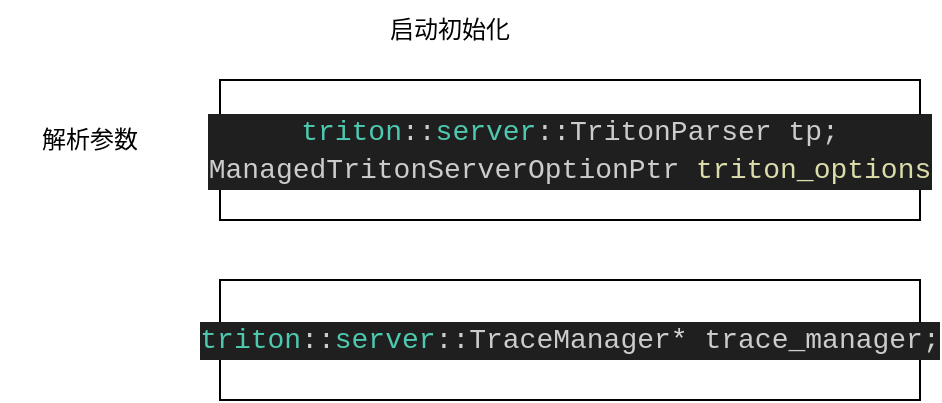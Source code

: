 <mxfile version="26.0.4">
  <diagram name="第 1 页" id="kXPy8UkUp3mzWKm8MjfQ">
    <mxGraphModel dx="1434" dy="772" grid="1" gridSize="10" guides="1" tooltips="1" connect="1" arrows="1" fold="1" page="1" pageScale="1" pageWidth="827" pageHeight="1169" math="0" shadow="0">
      <root>
        <mxCell id="0" />
        <mxCell id="1" parent="0" />
        <mxCell id="fB2k_9zROjcW_b2BIm2G-2" value="&lt;div style=&quot;color: rgb(204, 204, 204); background-color: rgb(31, 31, 31); font-family: Consolas, &amp;quot;Courier New&amp;quot;, monospace; font-size: 14px; line-height: 19px; white-space: pre;&quot;&gt;&lt;span style=&quot;color: rgb(78, 201, 176);&quot;&gt;triton&lt;/span&gt;::&lt;span style=&quot;color: rgb(78, 201, 176);&quot;&gt;server&lt;/span&gt;::TritonParser tp;&lt;/div&gt;&lt;div style=&quot;color: rgb(204, 204, 204); background-color: rgb(31, 31, 31); font-family: Consolas, &amp;quot;Courier New&amp;quot;, monospace; font-size: 14px; line-height: 19px; white-space: pre;&quot;&gt;&lt;span style=&quot;background-color: light-dark(rgb(31, 31, 31), rgb(210, 210, 210)); color: light-dark(rgb(204, 204, 204), rgb(62, 62, 62));&quot;&gt;ManagedTritonServerOptionPtr &lt;/span&gt;&lt;span style=&quot;color: light-dark(rgb(220, 220, 170), rgb(54, 54, 11)); background-color: light-dark(rgb(31, 31, 31), rgb(210, 210, 210));&quot;&gt;triton_options&lt;/span&gt;&lt;/div&gt;" style="rounded=0;whiteSpace=wrap;html=1;" vertex="1" parent="1">
          <mxGeometry x="150" y="110" width="350" height="70" as="geometry" />
        </mxCell>
        <mxCell id="fB2k_9zROjcW_b2BIm2G-3" value="启动初始化" style="text;strokeColor=none;align=center;fillColor=none;html=1;verticalAlign=middle;whiteSpace=wrap;rounded=0;" vertex="1" parent="1">
          <mxGeometry x="230" y="70" width="70" height="30" as="geometry" />
        </mxCell>
        <mxCell id="fB2k_9zROjcW_b2BIm2G-4" value="解析参数" style="text;strokeColor=none;align=center;fillColor=none;html=1;verticalAlign=middle;whiteSpace=wrap;rounded=0;" vertex="1" parent="1">
          <mxGeometry x="40" y="125" width="90" height="30" as="geometry" />
        </mxCell>
        <mxCell id="fB2k_9zROjcW_b2BIm2G-5" value="&lt;div style=&quot;color: rgb(204, 204, 204); background-color: rgb(31, 31, 31); font-family: Consolas, &amp;quot;Courier New&amp;quot;, monospace; font-size: 14px; line-height: 19px; white-space: pre;&quot;&gt;&lt;div style=&quot;line-height: 19px;&quot;&gt;&lt;span style=&quot;color: #4ec9b0;&quot;&gt;triton&lt;/span&gt;::&lt;span style=&quot;color: #4ec9b0;&quot;&gt;server&lt;/span&gt;::TraceManager&lt;span style=&quot;color: #d4d4d4;&quot;&gt;*&lt;/span&gt; trace_manager;&lt;/div&gt;&lt;/div&gt;" style="rounded=0;whiteSpace=wrap;html=1;" vertex="1" parent="1">
          <mxGeometry x="150" y="210" width="350" height="60" as="geometry" />
        </mxCell>
      </root>
    </mxGraphModel>
  </diagram>
</mxfile>
